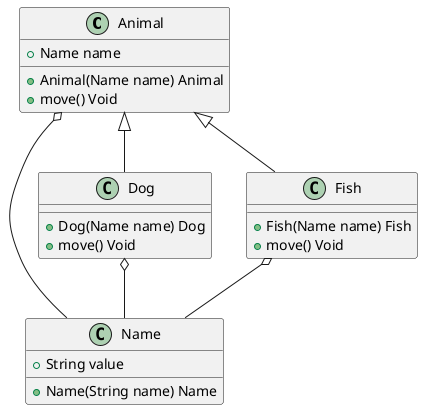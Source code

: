 @startuml

Animal o-- Name
Animal <|-- Dog
Dog o-- Name
Animal <|-- Fish
Fish o-- Name

class Animal {
  +Name name

  +Animal(Name name) Animal
  +move() Void
}

class Name {
  +String value

  +Name(String name) Name
}

class Dog {

  +Dog(Name name) Dog
  +move() Void
}

class Fish {

  +Fish(Name name) Fish
  +move() Void
}

@enduml
